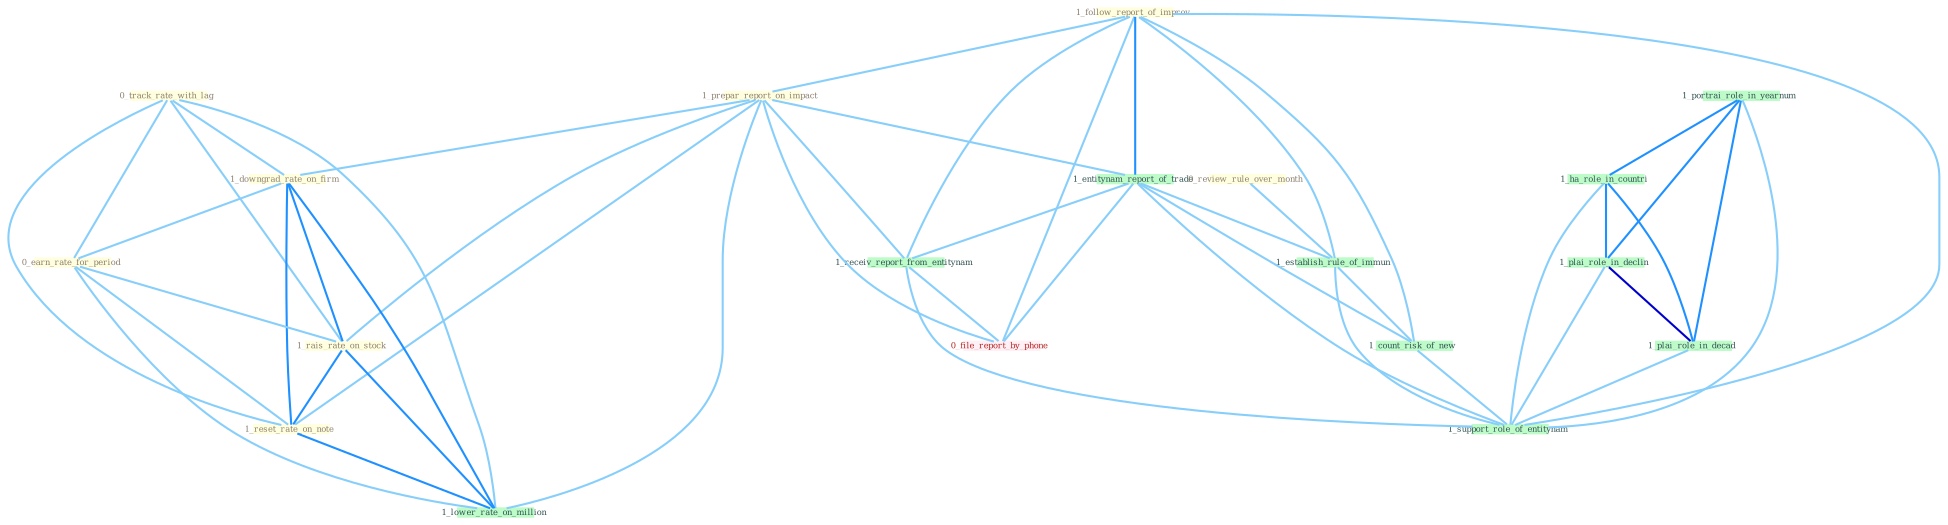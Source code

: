 Graph G{ 
    node
    [shape=polygon,style=filled,width=.5,height=.06,color="#BDFCC9",fixedsize=true,fontsize=4,
    fontcolor="#2f4f4f"];
    {node
    [color="#ffffe0", fontcolor="#8b7d6b"] "0_track_rate_with_lag " "1_follow_report_of_improv " "1_prepar_report_on_impact " "1_downgrad_rate_on_firm " "0_earn_rate_for_period " "1_rais_rate_on_stock " "0_review_rule_over_month " "1_reset_rate_on_note "}
{node [color="#fff0f5", fontcolor="#b22222"] "0_file_report_by_phone "}
edge [color="#B0E2FF"];

	"0_track_rate_with_lag " -- "1_downgrad_rate_on_firm " [w="1", color="#87cefa" ];
	"0_track_rate_with_lag " -- "0_earn_rate_for_period " [w="1", color="#87cefa" ];
	"0_track_rate_with_lag " -- "1_rais_rate_on_stock " [w="1", color="#87cefa" ];
	"0_track_rate_with_lag " -- "1_reset_rate_on_note " [w="1", color="#87cefa" ];
	"0_track_rate_with_lag " -- "1_lower_rate_on_million " [w="1", color="#87cefa" ];
	"1_follow_report_of_improv " -- "1_prepar_report_on_impact " [w="1", color="#87cefa" ];
	"1_follow_report_of_improv " -- "1_entitynam_report_of_trade " [w="2", color="#1e90ff" , len=0.8];
	"1_follow_report_of_improv " -- "1_receiv_report_from_entitynam " [w="1", color="#87cefa" ];
	"1_follow_report_of_improv " -- "1_establish_rule_of_immun " [w="1", color="#87cefa" ];
	"1_follow_report_of_improv " -- "1_count_risk_of_new " [w="1", color="#87cefa" ];
	"1_follow_report_of_improv " -- "0_file_report_by_phone " [w="1", color="#87cefa" ];
	"1_follow_report_of_improv " -- "1_support_role_of_entitynam " [w="1", color="#87cefa" ];
	"1_prepar_report_on_impact " -- "1_downgrad_rate_on_firm " [w="1", color="#87cefa" ];
	"1_prepar_report_on_impact " -- "1_rais_rate_on_stock " [w="1", color="#87cefa" ];
	"1_prepar_report_on_impact " -- "1_reset_rate_on_note " [w="1", color="#87cefa" ];
	"1_prepar_report_on_impact " -- "1_lower_rate_on_million " [w="1", color="#87cefa" ];
	"1_prepar_report_on_impact " -- "1_entitynam_report_of_trade " [w="1", color="#87cefa" ];
	"1_prepar_report_on_impact " -- "1_receiv_report_from_entitynam " [w="1", color="#87cefa" ];
	"1_prepar_report_on_impact " -- "0_file_report_by_phone " [w="1", color="#87cefa" ];
	"1_downgrad_rate_on_firm " -- "0_earn_rate_for_period " [w="1", color="#87cefa" ];
	"1_downgrad_rate_on_firm " -- "1_rais_rate_on_stock " [w="2", color="#1e90ff" , len=0.8];
	"1_downgrad_rate_on_firm " -- "1_reset_rate_on_note " [w="2", color="#1e90ff" , len=0.8];
	"1_downgrad_rate_on_firm " -- "1_lower_rate_on_million " [w="2", color="#1e90ff" , len=0.8];
	"0_earn_rate_for_period " -- "1_rais_rate_on_stock " [w="1", color="#87cefa" ];
	"0_earn_rate_for_period " -- "1_reset_rate_on_note " [w="1", color="#87cefa" ];
	"0_earn_rate_for_period " -- "1_lower_rate_on_million " [w="1", color="#87cefa" ];
	"1_rais_rate_on_stock " -- "1_reset_rate_on_note " [w="2", color="#1e90ff" , len=0.8];
	"1_rais_rate_on_stock " -- "1_lower_rate_on_million " [w="2", color="#1e90ff" , len=0.8];
	"0_review_rule_over_month " -- "1_establish_rule_of_immun " [w="1", color="#87cefa" ];
	"1_reset_rate_on_note " -- "1_lower_rate_on_million " [w="2", color="#1e90ff" , len=0.8];
	"1_portrai_role_in_yearnum " -- "1_ha_role_in_countri " [w="2", color="#1e90ff" , len=0.8];
	"1_portrai_role_in_yearnum " -- "1_plai_role_in_declin " [w="2", color="#1e90ff" , len=0.8];
	"1_portrai_role_in_yearnum " -- "1_plai_role_in_decad " [w="2", color="#1e90ff" , len=0.8];
	"1_portrai_role_in_yearnum " -- "1_support_role_of_entitynam " [w="1", color="#87cefa" ];
	"1_ha_role_in_countri " -- "1_plai_role_in_declin " [w="2", color="#1e90ff" , len=0.8];
	"1_ha_role_in_countri " -- "1_plai_role_in_decad " [w="2", color="#1e90ff" , len=0.8];
	"1_ha_role_in_countri " -- "1_support_role_of_entitynam " [w="1", color="#87cefa" ];
	"1_entitynam_report_of_trade " -- "1_receiv_report_from_entitynam " [w="1", color="#87cefa" ];
	"1_entitynam_report_of_trade " -- "1_establish_rule_of_immun " [w="1", color="#87cefa" ];
	"1_entitynam_report_of_trade " -- "1_count_risk_of_new " [w="1", color="#87cefa" ];
	"1_entitynam_report_of_trade " -- "0_file_report_by_phone " [w="1", color="#87cefa" ];
	"1_entitynam_report_of_trade " -- "1_support_role_of_entitynam " [w="1", color="#87cefa" ];
	"1_receiv_report_from_entitynam " -- "0_file_report_by_phone " [w="1", color="#87cefa" ];
	"1_receiv_report_from_entitynam " -- "1_support_role_of_entitynam " [w="1", color="#87cefa" ];
	"1_plai_role_in_declin " -- "1_plai_role_in_decad " [w="3", color="#0000cd" , len=0.6];
	"1_plai_role_in_declin " -- "1_support_role_of_entitynam " [w="1", color="#87cefa" ];
	"1_establish_rule_of_immun " -- "1_count_risk_of_new " [w="1", color="#87cefa" ];
	"1_establish_rule_of_immun " -- "1_support_role_of_entitynam " [w="1", color="#87cefa" ];
	"1_count_risk_of_new " -- "1_support_role_of_entitynam " [w="1", color="#87cefa" ];
	"1_plai_role_in_decad " -- "1_support_role_of_entitynam " [w="1", color="#87cefa" ];
}